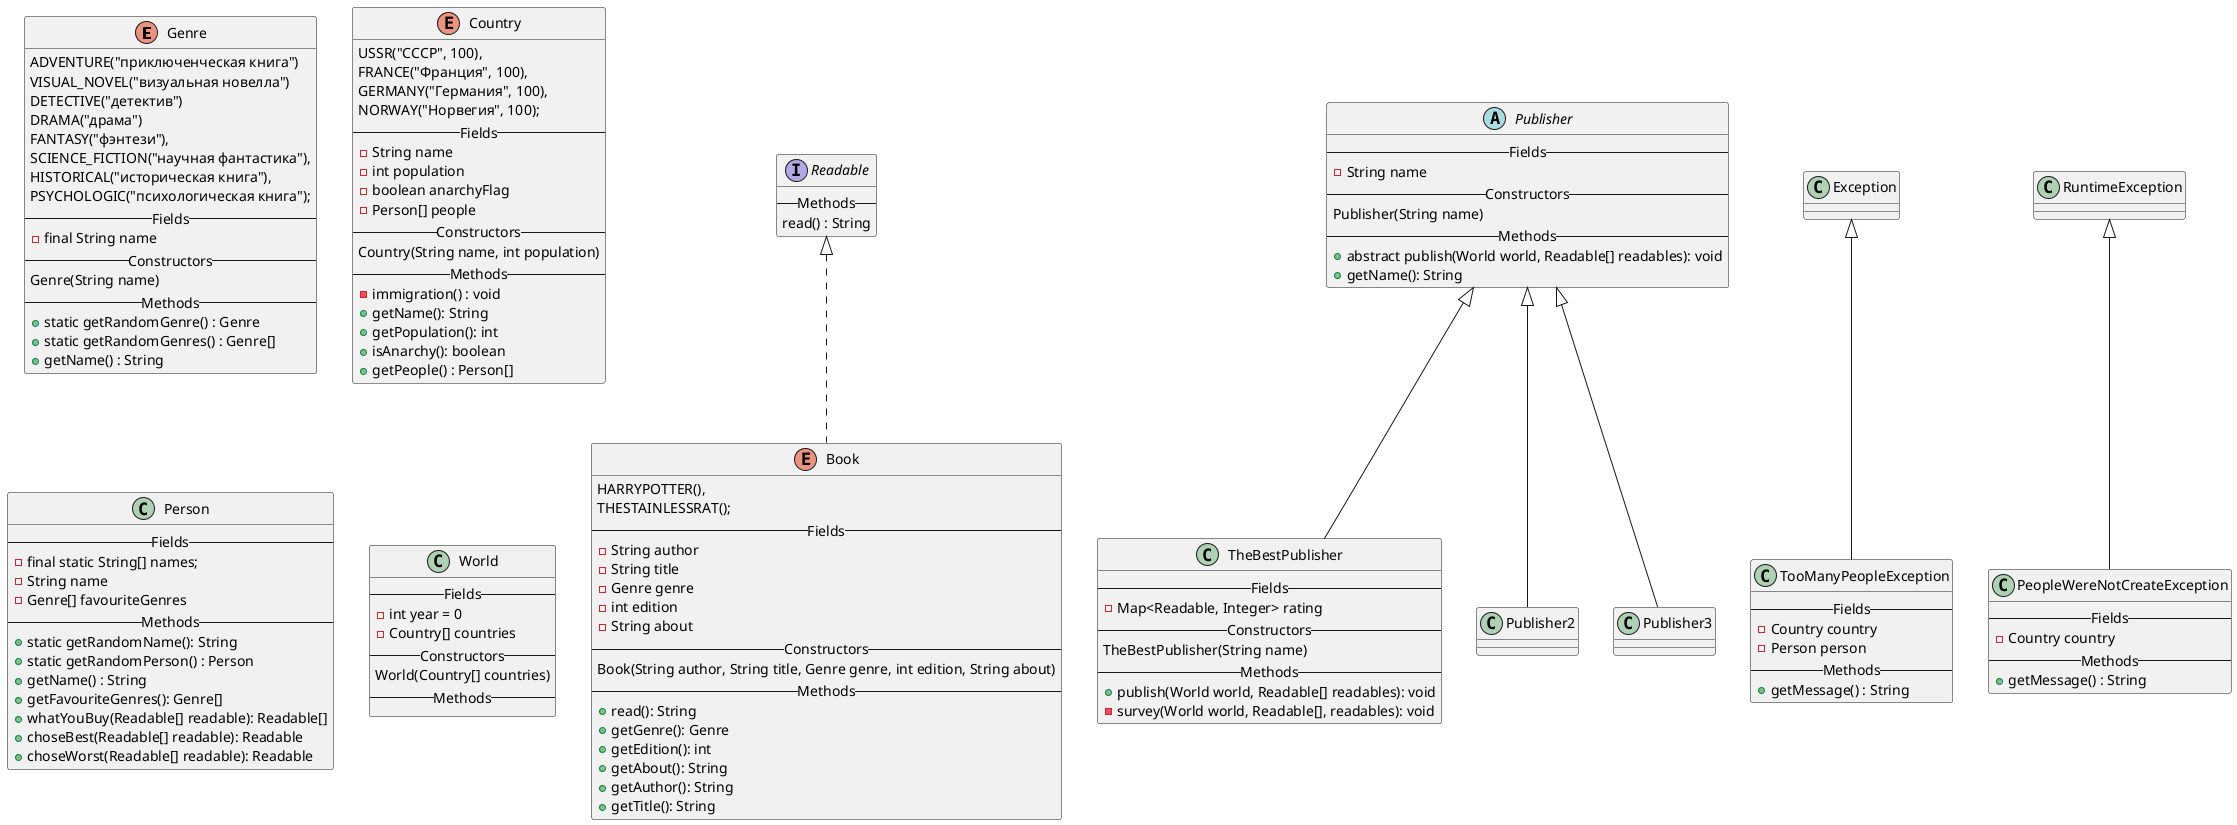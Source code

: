 @startuml
'Текст задания:
'
'Издательская компания «Эксмо» совместно с Hoff представила данные по
'книжным предпочтениям россиян в 2021 году: абсолютным лидером продаж
'стали книги (издание и переиздание) Михаила Лабковского «Хочу и буду»,
'сообщили в пресс-службе.
'
'Книги психолога лидировали по продажам по всей стране: за год было
'продано более 129 тыс. экземпляров первого издания и 34,5 тыс. второго.
'
'На втором месте по популярности у покупателей детектив «Внутри убийцы»
'израильского писателя Майка Омера (более 92 тыс. экземпляров) про
'криминального психолога-женщину, расследующую череду жестоких
'преступлений. Тройку лидеров продаж замыкает роман «Transhumanism inc.»
'Виктора Пелевина — новинка российского автора разошлась в количестве 71
'тыс. экземпляров.

enum Genre {
ADVENTURE("приключенческая книга")
VISUAL_NOVEL("визуальная новелла")
DETECTIVE("детектив")
DRAMA("драма")
FANTASY("фэнтези"),
SCIENCE_FICTION("научная фантастика"),
HISTORICAL("историческая книга"),
PSYCHOLOGIC("психологическая книга");
--Fields--
- final String name
--Constructors--
Genre(String name)
--Methods--
+ static getRandomGenre() : Genre
+ static getRandomGenres() : Genre[]
+ getName() : String
}


enum Country{
USSR("СССР", 100),
FRANCE("Франция", 100),
GERMANY("Германия", 100),
NORWAY("Норвегия", 100);
--Fields--
- String name
- int population
- boolean anarchyFlag
'persons-heap :)
- Person[] people
--Constructors--
Country(String name, int population)
--Methods--
- immigration() : void
+ getName(): String
+ getPopulation(): int
+ isAnarchy(): boolean
+ getPeople() : Person[]
}

interface Readable {
--Methods--
'this method will return info about readable
'so TheBestLab4.Book.read() should return String with author, title, genre, about fields
read() : String
}

'REMIND TO MAKE IT CLASS
enum Book implements Readable {
HARRYPOTTER(),
THESTAINLESSRAT();
--Fields--
- String author
- String title
- Genre genre
- int edition
- String about
--Constructors--
Book(String author, String title, Genre genre, int edition, String about)
--Methods--
+ read(): String
+ getGenre(): Genre
+ getEdition(): int
+ getAbout(): String
+ getAuthor(): String
+ getTitle(): String
}

class Person {
--Fields--
- final static String[] names;
- String name
- Genre[] favouriteGenres
--Methods--
+ static getRandomName(): String
+ static getRandomPerson() : Person
+ getName() : String
+ getFavouriteGenres(): Genre[]
+ whatYouBuy(Readable[] readable): Readable[]
+ choseBest(Readable[] readable): Readable
+ choseWorst(Readable[] readable): Readable
}

abstract class Publisher {
--Fields--
- String name
--Constructors--
Publisher(String name)
--Methods--
+ abstract publish(World world, Readable[] readables): void
+ getName(): String
}


class TheBestPublisher extends Publisher {
--Fields--
- Map<Readable, Integer> rating
--Constructors--
TheBestPublisher(String name)
--Methods--
+ publish(World world, Readable[] readables): void
- survey(World world, Readable[], readables): void
}

class Publisher2 extends Publisher {
'publisher which invokes choseBest method
}

class Publisher3 extends Publisher {
'publisher which invokes choseWorst method
}

class World {
--Fields--
- int year = 0
- Country[] countries
--Constructors--
World(Country[] countries)
--Methods--
}

class TooManyPeopleException extends Exception {
'we want to have more Persons than TheBestLab4.Person[] can contain
--Fields--
- Country country
' The idea is that we can continue with our program, but
' if we have more People than possible the anarchy starts in country
' and we can't ask people in it about books
' funny)))
- Person person
--Methods--
+ getMessage() : String
}

'useless exception
class PeopleWereNotCreateException extends RuntimeException {
'we want to add TheBestLab4.Person and TheBestLab4.Person[] is null (not created)
--Fields--
- Country country
--Methods--
+ getMessage() : String
}

@enduml
